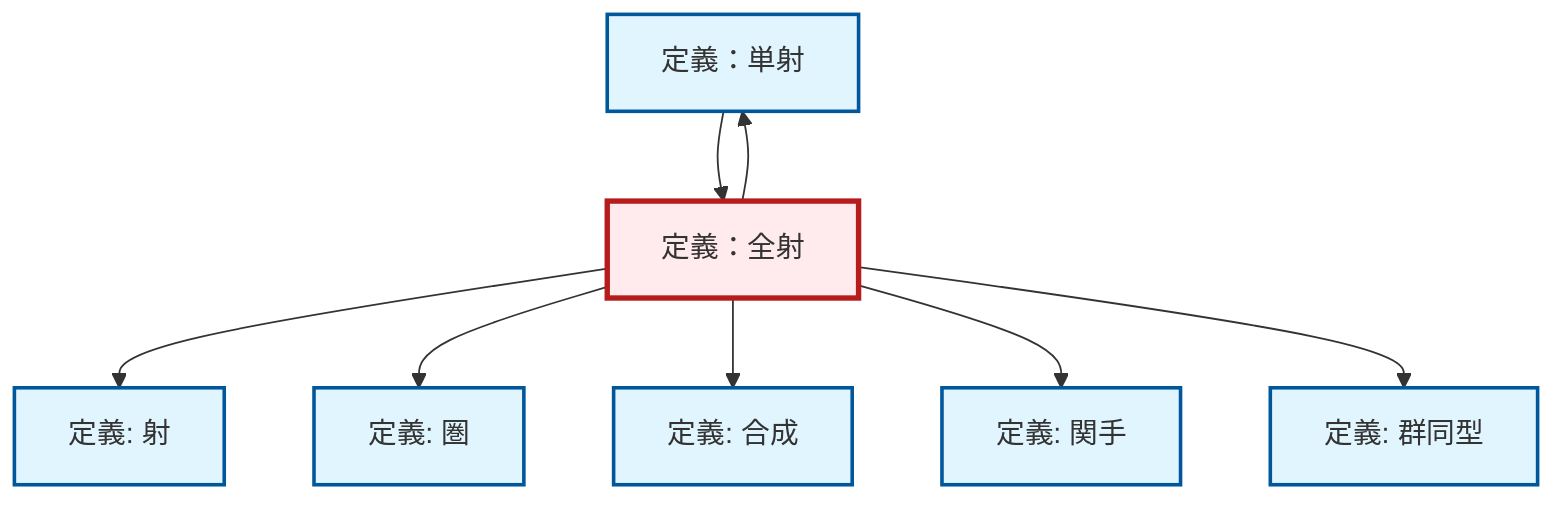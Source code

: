 graph TD
    classDef definition fill:#e1f5fe,stroke:#01579b,stroke-width:2px
    classDef theorem fill:#f3e5f5,stroke:#4a148c,stroke-width:2px
    classDef axiom fill:#fff3e0,stroke:#e65100,stroke-width:2px
    classDef example fill:#e8f5e9,stroke:#1b5e20,stroke-width:2px
    classDef current fill:#ffebee,stroke:#b71c1c,stroke-width:3px
    def-morphism["定義: 射"]:::definition
    def-monomorphism["定義：単射"]:::definition
    def-functor["定義: 関手"]:::definition
    def-epimorphism["定義：全射"]:::definition
    def-category["定義: 圏"]:::definition
    def-composition["定義: 合成"]:::definition
    def-isomorphism["定義: 群同型"]:::definition
    def-epimorphism --> def-morphism
    def-monomorphism --> def-epimorphism
    def-epimorphism --> def-monomorphism
    def-epimorphism --> def-category
    def-epimorphism --> def-composition
    def-epimorphism --> def-functor
    def-epimorphism --> def-isomorphism
    class def-epimorphism current